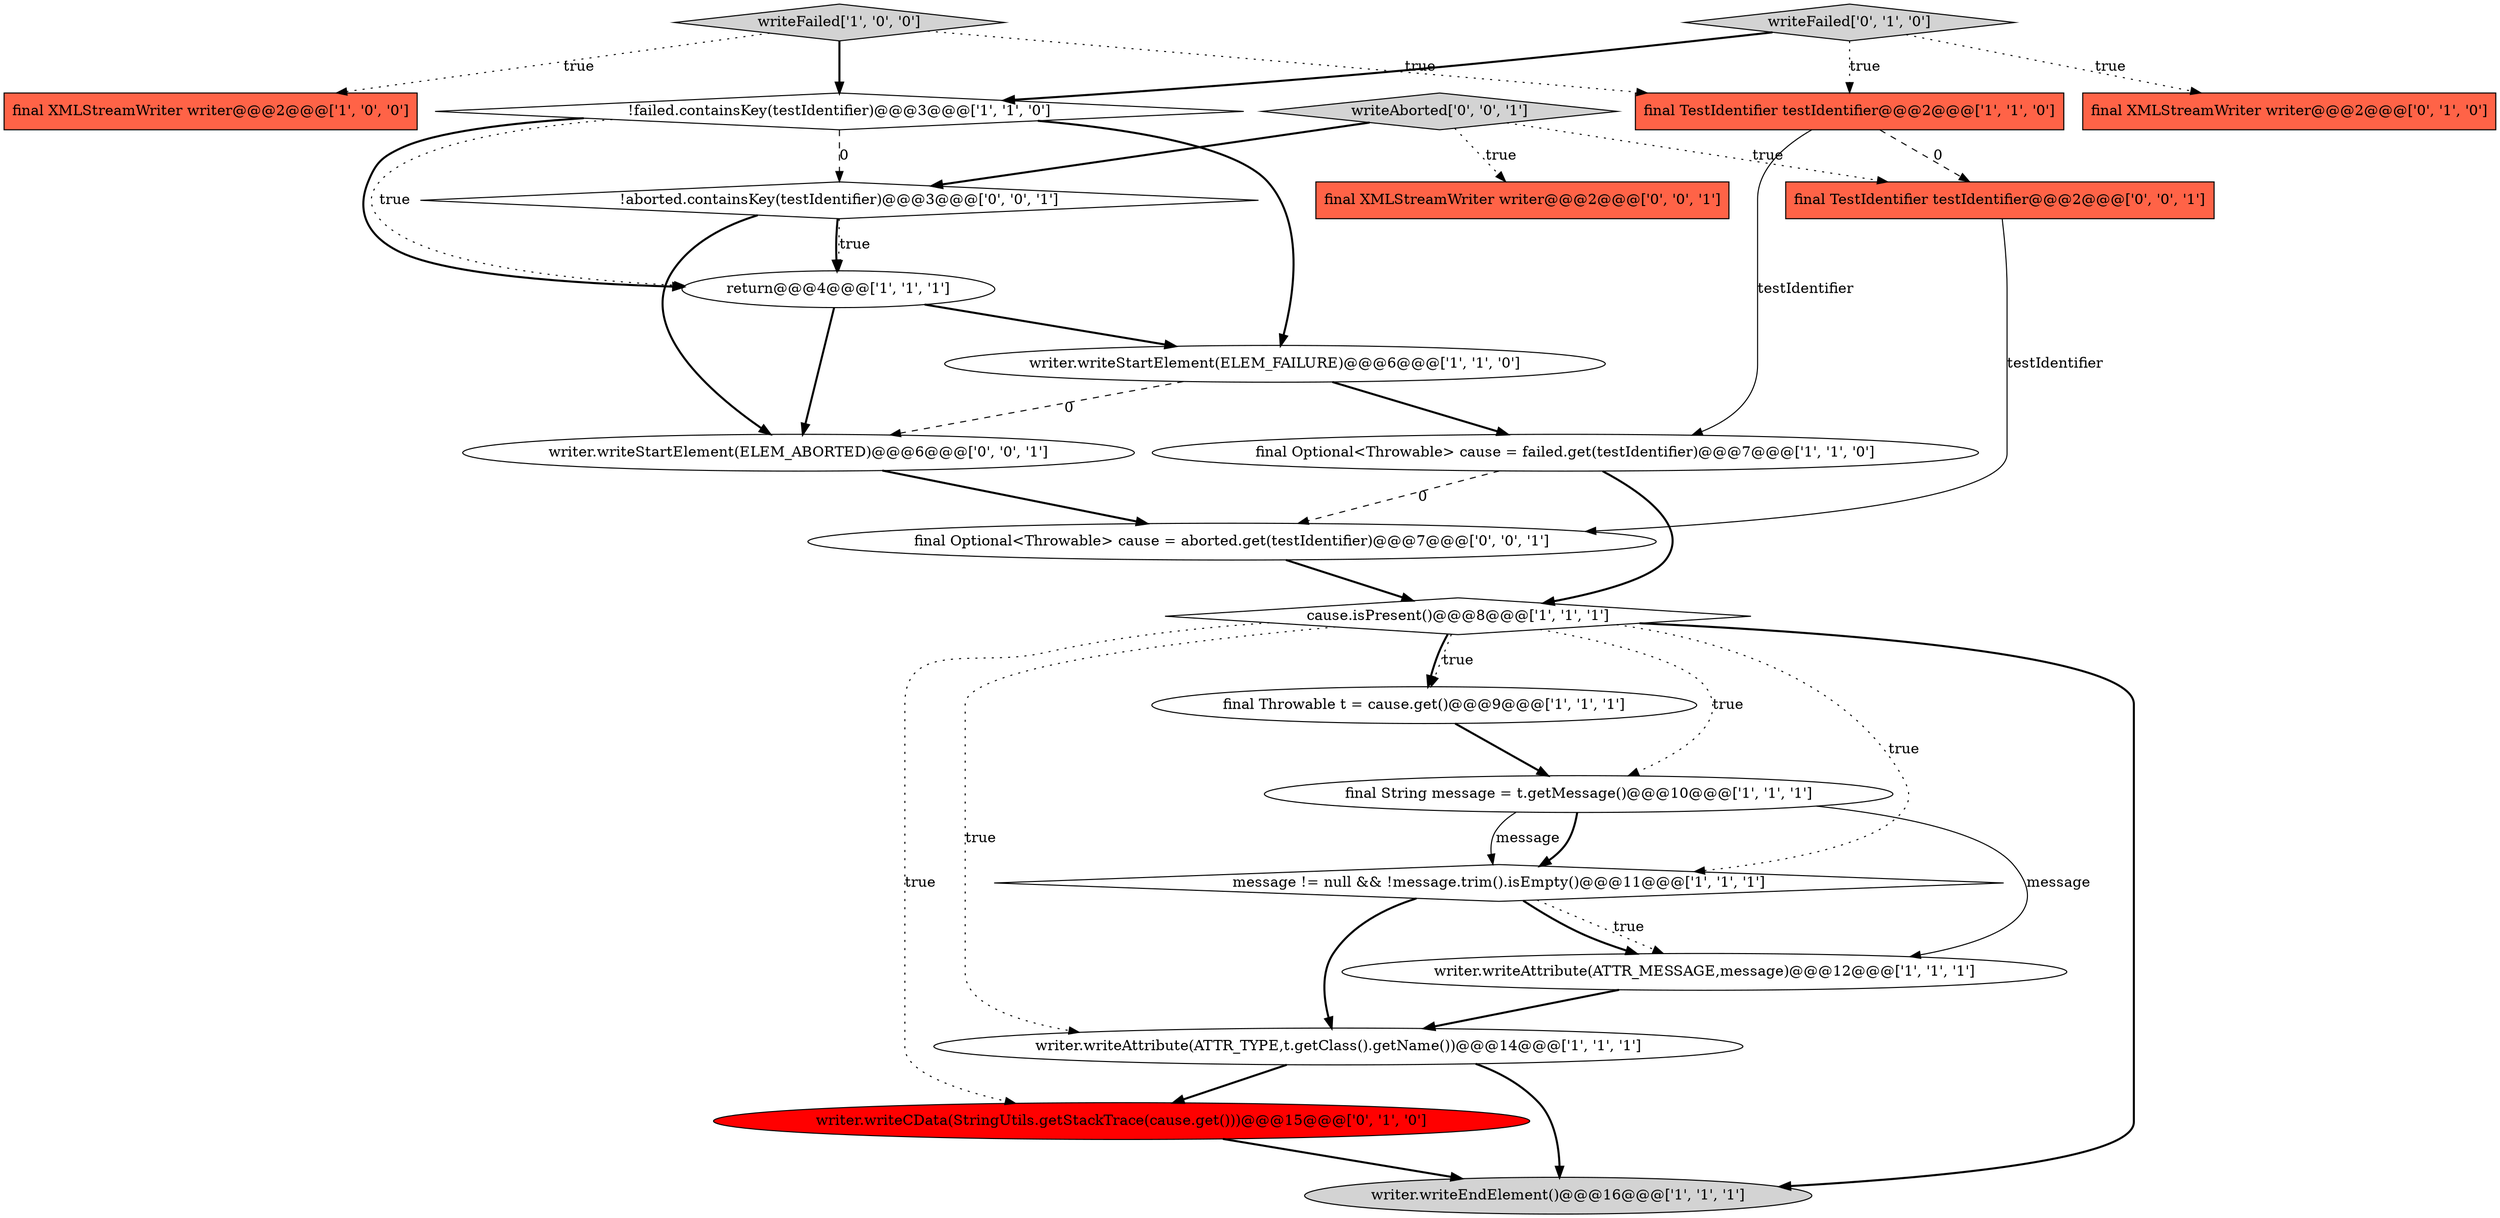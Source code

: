 digraph {
10 [style = filled, label = "final XMLStreamWriter writer@@@2@@@['1', '0', '0']", fillcolor = tomato, shape = box image = "AAA0AAABBB1BBB"];
14 [style = filled, label = "writer.writeCData(StringUtils.getStackTrace(cause.get()))@@@15@@@['0', '1', '0']", fillcolor = red, shape = ellipse image = "AAA1AAABBB2BBB"];
20 [style = filled, label = "final TestIdentifier testIdentifier@@@2@@@['0', '0', '1']", fillcolor = tomato, shape = box image = "AAA0AAABBB3BBB"];
9 [style = filled, label = "writer.writeStartElement(ELEM_FAILURE)@@@6@@@['1', '1', '0']", fillcolor = white, shape = ellipse image = "AAA0AAABBB1BBB"];
12 [style = filled, label = "writer.writeAttribute(ATTR_TYPE,t.getClass().getName())@@@14@@@['1', '1', '1']", fillcolor = white, shape = ellipse image = "AAA0AAABBB1BBB"];
22 [style = filled, label = "final Optional<Throwable> cause = aborted.get(testIdentifier)@@@7@@@['0', '0', '1']", fillcolor = white, shape = ellipse image = "AAA0AAABBB3BBB"];
0 [style = filled, label = "final Optional<Throwable> cause = failed.get(testIdentifier)@@@7@@@['1', '1', '0']", fillcolor = white, shape = ellipse image = "AAA0AAABBB1BBB"];
1 [style = filled, label = "writeFailed['1', '0', '0']", fillcolor = lightgray, shape = diamond image = "AAA0AAABBB1BBB"];
7 [style = filled, label = "final Throwable t = cause.get()@@@9@@@['1', '1', '1']", fillcolor = white, shape = ellipse image = "AAA0AAABBB1BBB"];
17 [style = filled, label = "writeAborted['0', '0', '1']", fillcolor = lightgray, shape = diamond image = "AAA0AAABBB3BBB"];
4 [style = filled, label = "return@@@4@@@['1', '1', '1']", fillcolor = white, shape = ellipse image = "AAA0AAABBB1BBB"];
6 [style = filled, label = "final String message = t.getMessage()@@@10@@@['1', '1', '1']", fillcolor = white, shape = ellipse image = "AAA0AAABBB1BBB"];
11 [style = filled, label = "writer.writeAttribute(ATTR_MESSAGE,message)@@@12@@@['1', '1', '1']", fillcolor = white, shape = ellipse image = "AAA0AAABBB1BBB"];
18 [style = filled, label = "final XMLStreamWriter writer@@@2@@@['0', '0', '1']", fillcolor = tomato, shape = box image = "AAA0AAABBB3BBB"];
5 [style = filled, label = "message != null && !message.trim().isEmpty()@@@11@@@['1', '1', '1']", fillcolor = white, shape = diamond image = "AAA0AAABBB1BBB"];
16 [style = filled, label = "writeFailed['0', '1', '0']", fillcolor = lightgray, shape = diamond image = "AAA0AAABBB2BBB"];
15 [style = filled, label = "final XMLStreamWriter writer@@@2@@@['0', '1', '0']", fillcolor = tomato, shape = box image = "AAA0AAABBB2BBB"];
8 [style = filled, label = "!failed.containsKey(testIdentifier)@@@3@@@['1', '1', '0']", fillcolor = white, shape = diamond image = "AAA0AAABBB1BBB"];
3 [style = filled, label = "writer.writeEndElement()@@@16@@@['1', '1', '1']", fillcolor = lightgray, shape = ellipse image = "AAA0AAABBB1BBB"];
21 [style = filled, label = "writer.writeStartElement(ELEM_ABORTED)@@@6@@@['0', '0', '1']", fillcolor = white, shape = ellipse image = "AAA0AAABBB3BBB"];
2 [style = filled, label = "cause.isPresent()@@@8@@@['1', '1', '1']", fillcolor = white, shape = diamond image = "AAA0AAABBB1BBB"];
19 [style = filled, label = "!aborted.containsKey(testIdentifier)@@@3@@@['0', '0', '1']", fillcolor = white, shape = diamond image = "AAA0AAABBB3BBB"];
13 [style = filled, label = "final TestIdentifier testIdentifier@@@2@@@['1', '1', '0']", fillcolor = tomato, shape = box image = "AAA0AAABBB1BBB"];
17->20 [style = dotted, label="true"];
4->9 [style = bold, label=""];
14->3 [style = bold, label=""];
8->19 [style = dashed, label="0"];
1->10 [style = dotted, label="true"];
1->8 [style = bold, label=""];
9->0 [style = bold, label=""];
22->2 [style = bold, label=""];
16->13 [style = dotted, label="true"];
17->18 [style = dotted, label="true"];
16->8 [style = bold, label=""];
13->20 [style = dashed, label="0"];
2->3 [style = bold, label=""];
0->2 [style = bold, label=""];
4->21 [style = bold, label=""];
13->0 [style = solid, label="testIdentifier"];
11->12 [style = bold, label=""];
0->22 [style = dashed, label="0"];
8->4 [style = dotted, label="true"];
17->19 [style = bold, label=""];
20->22 [style = solid, label="testIdentifier"];
1->13 [style = dotted, label="true"];
6->5 [style = bold, label=""];
5->11 [style = dotted, label="true"];
5->12 [style = bold, label=""];
2->6 [style = dotted, label="true"];
19->4 [style = dotted, label="true"];
21->22 [style = bold, label=""];
9->21 [style = dashed, label="0"];
2->7 [style = dotted, label="true"];
6->5 [style = solid, label="message"];
7->6 [style = bold, label=""];
12->14 [style = bold, label=""];
8->9 [style = bold, label=""];
2->12 [style = dotted, label="true"];
2->14 [style = dotted, label="true"];
5->11 [style = bold, label=""];
12->3 [style = bold, label=""];
19->4 [style = bold, label=""];
8->4 [style = bold, label=""];
2->7 [style = bold, label=""];
2->5 [style = dotted, label="true"];
6->11 [style = solid, label="message"];
16->15 [style = dotted, label="true"];
19->21 [style = bold, label=""];
}

